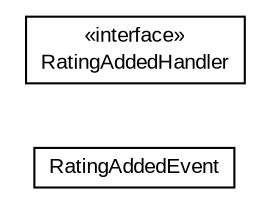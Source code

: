 #!/usr/local/bin/dot
#
# Class diagram 
# Generated by UMLGraph version R5_6-24-gf6e263 (http://www.umlgraph.org/)
#

digraph G {
	edge [fontname="arial",fontsize=10,labelfontname="arial",labelfontsize=10];
	node [fontname="arial",fontsize=10,shape=plaintext];
	nodesep=0.25;
	ranksep=0.5;
	rankdir=LR;
	// com.gwtplatform.carstore.client.application.rating.event.RatingAddedEvent
	c61981 [label=<<table title="com.gwtplatform.carstore.client.application.rating.event.RatingAddedEvent" border="0" cellborder="1" cellspacing="0" cellpadding="2" port="p" href="./RatingAddedEvent.html">
		<tr><td><table border="0" cellspacing="0" cellpadding="1">
<tr><td align="center" balign="center"> RatingAddedEvent </td></tr>
		</table></td></tr>
		</table>>, URL="./RatingAddedEvent.html", fontname="arial", fontcolor="black", fontsize=10.0];
	// com.gwtplatform.carstore.client.application.rating.event.RatingAddedEvent.RatingAddedHandler
	c61982 [label=<<table title="com.gwtplatform.carstore.client.application.rating.event.RatingAddedEvent.RatingAddedHandler" border="0" cellborder="1" cellspacing="0" cellpadding="2" port="p" href="./RatingAddedEvent.RatingAddedHandler.html">
		<tr><td><table border="0" cellspacing="0" cellpadding="1">
<tr><td align="center" balign="center"> &#171;interface&#187; </td></tr>
<tr><td align="center" balign="center"> RatingAddedHandler </td></tr>
		</table></td></tr>
		</table>>, URL="./RatingAddedEvent.RatingAddedHandler.html", fontname="arial", fontcolor="black", fontsize=10.0];
}

